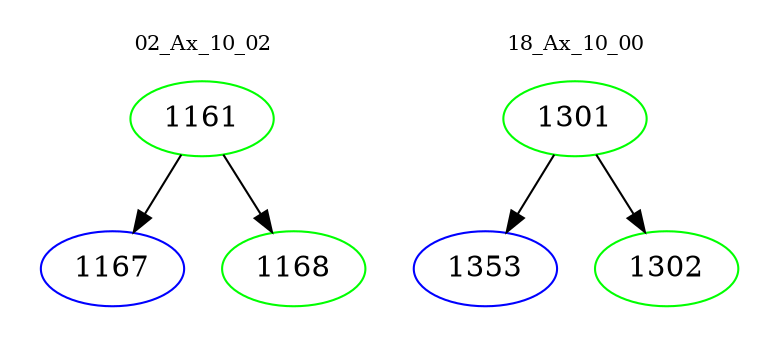 digraph{
subgraph cluster_0 {
color = white
label = "02_Ax_10_02";
fontsize=10;
T0_1161 [label="1161", color="green"]
T0_1161 -> T0_1167 [color="black"]
T0_1167 [label="1167", color="blue"]
T0_1161 -> T0_1168 [color="black"]
T0_1168 [label="1168", color="green"]
}
subgraph cluster_1 {
color = white
label = "18_Ax_10_00";
fontsize=10;
T1_1301 [label="1301", color="green"]
T1_1301 -> T1_1353 [color="black"]
T1_1353 [label="1353", color="blue"]
T1_1301 -> T1_1302 [color="black"]
T1_1302 [label="1302", color="green"]
}
}
